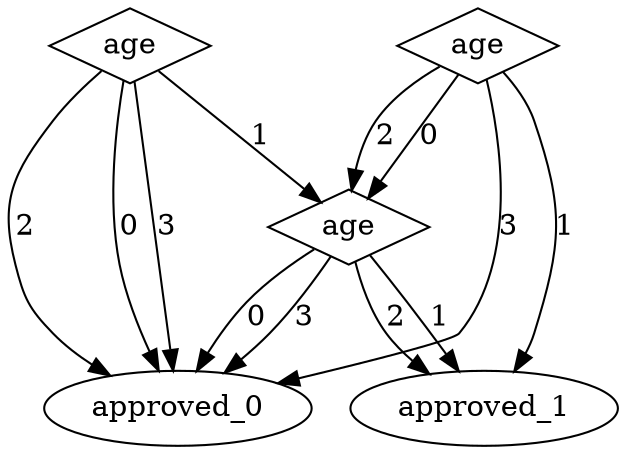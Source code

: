 digraph {
node [label=approved_0,style=""] approved_0
node [label=approved_1,style=""] approved_1
node [label=approved_1,style=""] approved_1
node [label=approved_0,style=""] approved_0
node [label=approved_0,style=""] approved_0
node [label=approved_0,style=""] approved_0
node [label=approved_0,style=""] approved_0
node [label=approved_0,style=""] approved_0
node [label=approved_1,style=""] approved_1
node [label=age,shape="diamond",style=""] 2
node [label=age,shape="diamond",style=""] 1
node [label=age,shape="diamond",style=""] 0

2 -> approved_0 [label="3"]
2 -> approved_1 [label="2"]
2 -> approved_1 [label="1"]
2 -> approved_0 [label="0"]
1 -> approved_0 [label="3"]
1 -> approved_0 [label="2"]
1 -> 2 [label="1"]
1 -> approved_0 [label="0"]
0 -> approved_0 [label="3"]
0 -> 2 [label="2"]
0 -> approved_1 [label="1"]
0 -> 2 [label="0"]
}